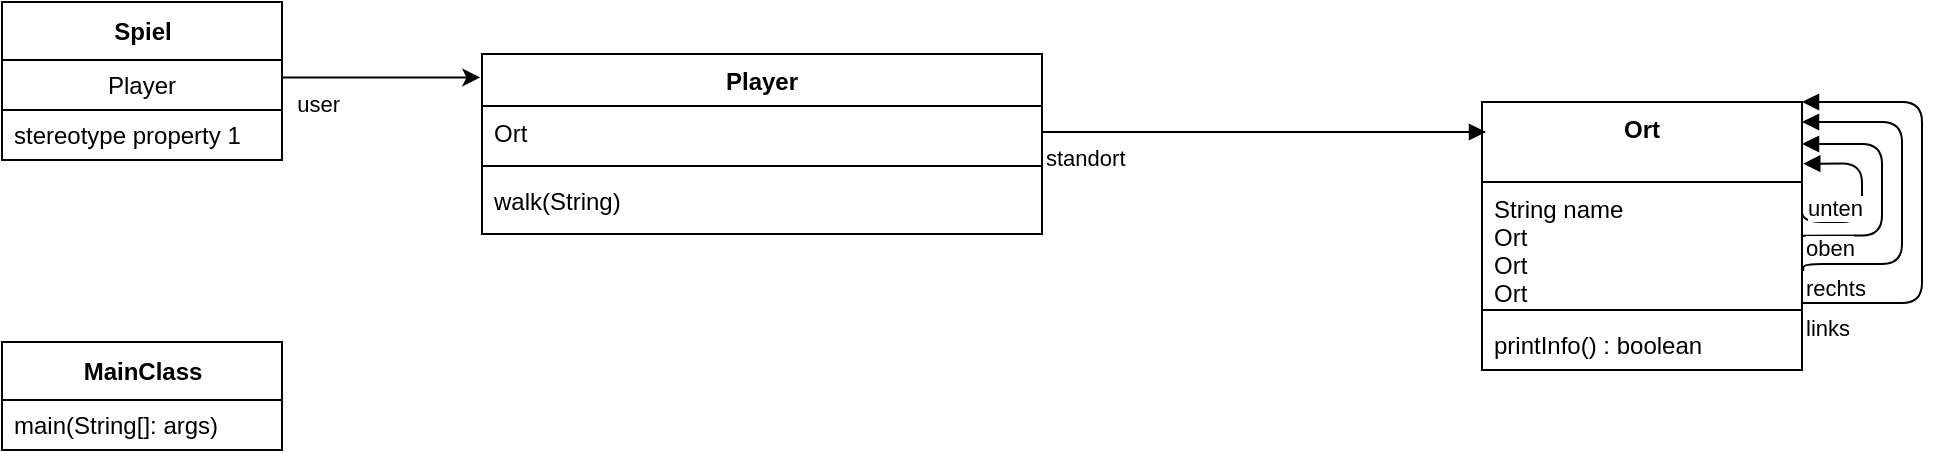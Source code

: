 <mxfile>
    <diagram id="lLabMF4MRWrVzhpLIE5X" name="Page-1">
        <mxGraphModel dx="1837" dy="790" grid="1" gridSize="10" guides="1" tooltips="1" connect="1" arrows="1" fold="1" page="1" pageScale="1" pageWidth="827" pageHeight="1169" math="0" shadow="0">
            <root>
                <mxCell id="0"/>
                <mxCell id="1" parent="0"/>
                <mxCell id="9VH3EkR2QSLjIcWtbJTV-1" value="Player" style="swimlane;fontStyle=1;align=center;verticalAlign=top;childLayout=stackLayout;horizontal=1;startSize=26;horizontalStack=0;resizeParent=1;resizeParentMax=0;resizeLast=0;collapsible=1;marginBottom=0;" parent="1" vertex="1">
                    <mxGeometry x="60" y="66" width="280" height="90" as="geometry"/>
                </mxCell>
                <mxCell id="9VH3EkR2QSLjIcWtbJTV-2" value="Ort" style="text;strokeColor=none;fillColor=none;align=left;verticalAlign=top;spacingLeft=4;spacingRight=4;overflow=hidden;rotatable=0;points=[[0,0.5],[1,0.5]];portConstraint=eastwest;" parent="9VH3EkR2QSLjIcWtbJTV-1" vertex="1">
                    <mxGeometry y="26" width="280" height="26" as="geometry"/>
                </mxCell>
                <mxCell id="9VH3EkR2QSLjIcWtbJTV-3" value="" style="line;strokeWidth=1;fillColor=none;align=left;verticalAlign=middle;spacingTop=-1;spacingLeft=3;spacingRight=3;rotatable=0;labelPosition=right;points=[];portConstraint=eastwest;" parent="9VH3EkR2QSLjIcWtbJTV-1" vertex="1">
                    <mxGeometry y="52" width="280" height="8" as="geometry"/>
                </mxCell>
                <mxCell id="9VH3EkR2QSLjIcWtbJTV-4" value="walk(String)" style="text;strokeColor=none;fillColor=none;align=left;verticalAlign=top;spacingLeft=4;spacingRight=4;overflow=hidden;rotatable=0;points=[[0,0.5],[1,0.5]];portConstraint=eastwest;" parent="9VH3EkR2QSLjIcWtbJTV-1" vertex="1">
                    <mxGeometry y="60" width="280" height="30" as="geometry"/>
                </mxCell>
                <mxCell id="9VH3EkR2QSLjIcWtbJTV-5" value="Ort" style="swimlane;fontStyle=1;align=center;verticalAlign=top;childLayout=stackLayout;horizontal=1;startSize=40;horizontalStack=0;resizeParent=1;resizeParentMax=0;resizeLast=0;collapsible=1;marginBottom=0;" parent="1" vertex="1">
                    <mxGeometry x="560" y="90" width="160" height="134" as="geometry"/>
                </mxCell>
                <mxCell id="9VH3EkR2QSLjIcWtbJTV-6" value="String name&#10;Ort&#10;Ort&#10;Ort&#10;Ort" style="text;strokeColor=none;fillColor=none;align=left;verticalAlign=top;spacingLeft=4;spacingRight=4;overflow=hidden;rotatable=0;points=[[0,0.5],[1,0.5]];portConstraint=eastwest;" parent="9VH3EkR2QSLjIcWtbJTV-5" vertex="1">
                    <mxGeometry y="40" width="160" height="60" as="geometry"/>
                </mxCell>
                <mxCell id="9VH3EkR2QSLjIcWtbJTV-7" value="" style="line;strokeWidth=1;fillColor=none;align=left;verticalAlign=middle;spacingTop=-1;spacingLeft=3;spacingRight=3;rotatable=0;labelPosition=right;points=[];portConstraint=eastwest;" parent="9VH3EkR2QSLjIcWtbJTV-5" vertex="1">
                    <mxGeometry y="100" width="160" height="8" as="geometry"/>
                </mxCell>
                <mxCell id="9VH3EkR2QSLjIcWtbJTV-8" value="printInfo() : boolean" style="text;strokeColor=none;fillColor=none;align=left;verticalAlign=top;spacingLeft=4;spacingRight=4;overflow=hidden;rotatable=0;points=[[0,0.5],[1,0.5]];portConstraint=eastwest;" parent="9VH3EkR2QSLjIcWtbJTV-5" vertex="1">
                    <mxGeometry y="108" width="160" height="26" as="geometry"/>
                </mxCell>
                <mxCell id="9VH3EkR2QSLjIcWtbJTV-16" value="&lt;div&gt;links&lt;/div&gt;&lt;div&gt;&lt;br&gt;&lt;/div&gt;" style="endArrow=block;endFill=1;html=1;edgeStyle=orthogonalEdgeStyle;align=left;verticalAlign=top;exitX=1.003;exitY=1.008;exitDx=0;exitDy=0;exitPerimeter=0;" parent="9VH3EkR2QSLjIcWtbJTV-5" source="9VH3EkR2QSLjIcWtbJTV-6" edge="1">
                    <mxGeometry x="-1" relative="1" as="geometry">
                        <mxPoint x="160" y="90" as="sourcePoint"/>
                        <mxPoint x="160" as="targetPoint"/>
                        <Array as="points">
                            <mxPoint x="220" y="101"/>
                            <mxPoint x="220"/>
                        </Array>
                    </mxGeometry>
                </mxCell>
                <mxCell id="9VH3EkR2QSLjIcWtbJTV-18" value="&lt;div&gt;rechts&lt;/div&gt;" style="endArrow=block;endFill=1;html=1;edgeStyle=orthogonalEdgeStyle;align=left;verticalAlign=top;exitX=1.004;exitY=0.741;exitDx=0;exitDy=0;exitPerimeter=0;" parent="9VH3EkR2QSLjIcWtbJTV-5" source="9VH3EkR2QSLjIcWtbJTV-6" target="9VH3EkR2QSLjIcWtbJTV-5" edge="1">
                    <mxGeometry x="-0.96" y="1" relative="1" as="geometry">
                        <mxPoint x="20" y="90" as="sourcePoint"/>
                        <mxPoint x="161" y="10" as="targetPoint"/>
                        <Array as="points">
                            <mxPoint x="210" y="81"/>
                            <mxPoint x="210" y="10"/>
                        </Array>
                        <mxPoint x="-1" as="offset"/>
                    </mxGeometry>
                </mxCell>
                <mxCell id="9VH3EkR2QSLjIcWtbJTV-9" value="&lt;div&gt;standort&lt;/div&gt;" style="endArrow=block;endFill=1;html=1;edgeStyle=orthogonalEdgeStyle;align=left;verticalAlign=top;exitX=1;exitY=0.5;exitDx=0;exitDy=0;" parent="1" source="9VH3EkR2QSLjIcWtbJTV-2" edge="1">
                    <mxGeometry x="-1" relative="1" as="geometry">
                        <mxPoint x="320" y="380" as="sourcePoint"/>
                        <mxPoint x="562" y="105" as="targetPoint"/>
                    </mxGeometry>
                </mxCell>
                <mxCell id="9VH3EkR2QSLjIcWtbJTV-20" value="&lt;div&gt;oben&lt;/div&gt;" style="endArrow=block;endFill=1;html=1;edgeStyle=orthogonalEdgeStyle;align=left;verticalAlign=top;" parent="1" target="9VH3EkR2QSLjIcWtbJTV-5" edge="1">
                    <mxGeometry x="-1.0" y="7" relative="1" as="geometry">
                        <mxPoint x="720" y="156.83" as="sourcePoint"/>
                        <mxPoint x="820" y="50" as="targetPoint"/>
                        <Array as="points">
                            <mxPoint x="760" y="157"/>
                            <mxPoint x="760" y="111"/>
                        </Array>
                        <mxPoint as="offset"/>
                    </mxGeometry>
                </mxCell>
                <mxCell id="9VH3EkR2QSLjIcWtbJTV-22" value="&lt;div&gt;unten&lt;/div&gt;" style="endArrow=block;endFill=1;html=1;edgeStyle=orthogonalEdgeStyle;align=left;verticalAlign=top;entryX=1.004;entryY=0.23;entryDx=0;entryDy=0;entryPerimeter=0;" parent="1" target="9VH3EkR2QSLjIcWtbJTV-5" edge="1">
                    <mxGeometry x="1" y="9" relative="1" as="geometry">
                        <mxPoint x="720" y="140" as="sourcePoint"/>
                        <mxPoint x="740" y="120" as="targetPoint"/>
                        <Array as="points">
                            <mxPoint x="720" y="150"/>
                            <mxPoint x="750" y="150"/>
                            <mxPoint x="750" y="121"/>
                        </Array>
                        <mxPoint as="offset"/>
                    </mxGeometry>
                </mxCell>
                <mxCell id="2" value="Spiel" style="swimlane;fontStyle=1;align=center;verticalAlign=middle;childLayout=stackLayout;horizontal=1;startSize=29;horizontalStack=0;resizeParent=1;resizeParentMax=0;resizeLast=0;collapsible=0;marginBottom=0;html=1;strokeColor=#000000;" parent="1" vertex="1">
                    <mxGeometry x="-180" y="40" width="140" height="79" as="geometry"/>
                </mxCell>
                <mxCell id="3" value="Player" style="text;html=1;fillColor=none;align=center;verticalAlign=middle;spacingLeft=4;spacingRight=4;overflow=hidden;rotatable=0;points=[[0,0.5],[1,0.5]];portConstraint=eastwest;strokeColor=#000000;" parent="2" vertex="1">
                    <mxGeometry y="29" width="140" height="25" as="geometry"/>
                </mxCell>
                <mxCell id="4" value="stereotype property 1" style="text;html=1;strokeColor=none;fillColor=none;align=left;verticalAlign=middle;spacingLeft=4;spacingRight=4;overflow=hidden;rotatable=0;points=[[0,0.5],[1,0.5]];portConstraint=eastwest;" parent="2" vertex="1">
                    <mxGeometry y="54" width="140" height="25" as="geometry"/>
                </mxCell>
                <mxCell id="5" value="user" style="edgeStyle=orthogonalEdgeStyle;rounded=0;orthogonalLoop=1;jettySize=auto;html=1;entryX=-0.003;entryY=0.13;entryDx=0;entryDy=0;entryPerimeter=0;fontFamily=Helvetica;labelPosition=left;verticalLabelPosition=bottom;align=right;verticalAlign=top;" parent="1" source="3" target="9VH3EkR2QSLjIcWtbJTV-1" edge="1">
                    <mxGeometry x="-0.395" relative="1" as="geometry">
                        <Array as="points">
                            <mxPoint x="10" y="78"/>
                        </Array>
                        <mxPoint as="offset"/>
                    </mxGeometry>
                </mxCell>
                <mxCell id="6" value="MainClass" style="swimlane;fontStyle=1;align=center;verticalAlign=middle;childLayout=stackLayout;horizontal=1;startSize=29;horizontalStack=0;resizeParent=1;resizeParentMax=0;resizeLast=0;collapsible=0;marginBottom=0;html=1;fontFamily=Helvetica;strokeColor=#000000;" parent="1" vertex="1">
                    <mxGeometry x="-180" y="210" width="140" height="54" as="geometry"/>
                </mxCell>
                <mxCell id="8" value="main(String[]: args)" style="text;html=1;strokeColor=none;fillColor=none;align=left;verticalAlign=middle;spacingLeft=4;spacingRight=4;overflow=hidden;rotatable=0;points=[[0,0.5],[1,0.5]];portConstraint=eastwest;" parent="6" vertex="1">
                    <mxGeometry y="29" width="140" height="25" as="geometry"/>
                </mxCell>
            </root>
        </mxGraphModel>
    </diagram>
</mxfile>